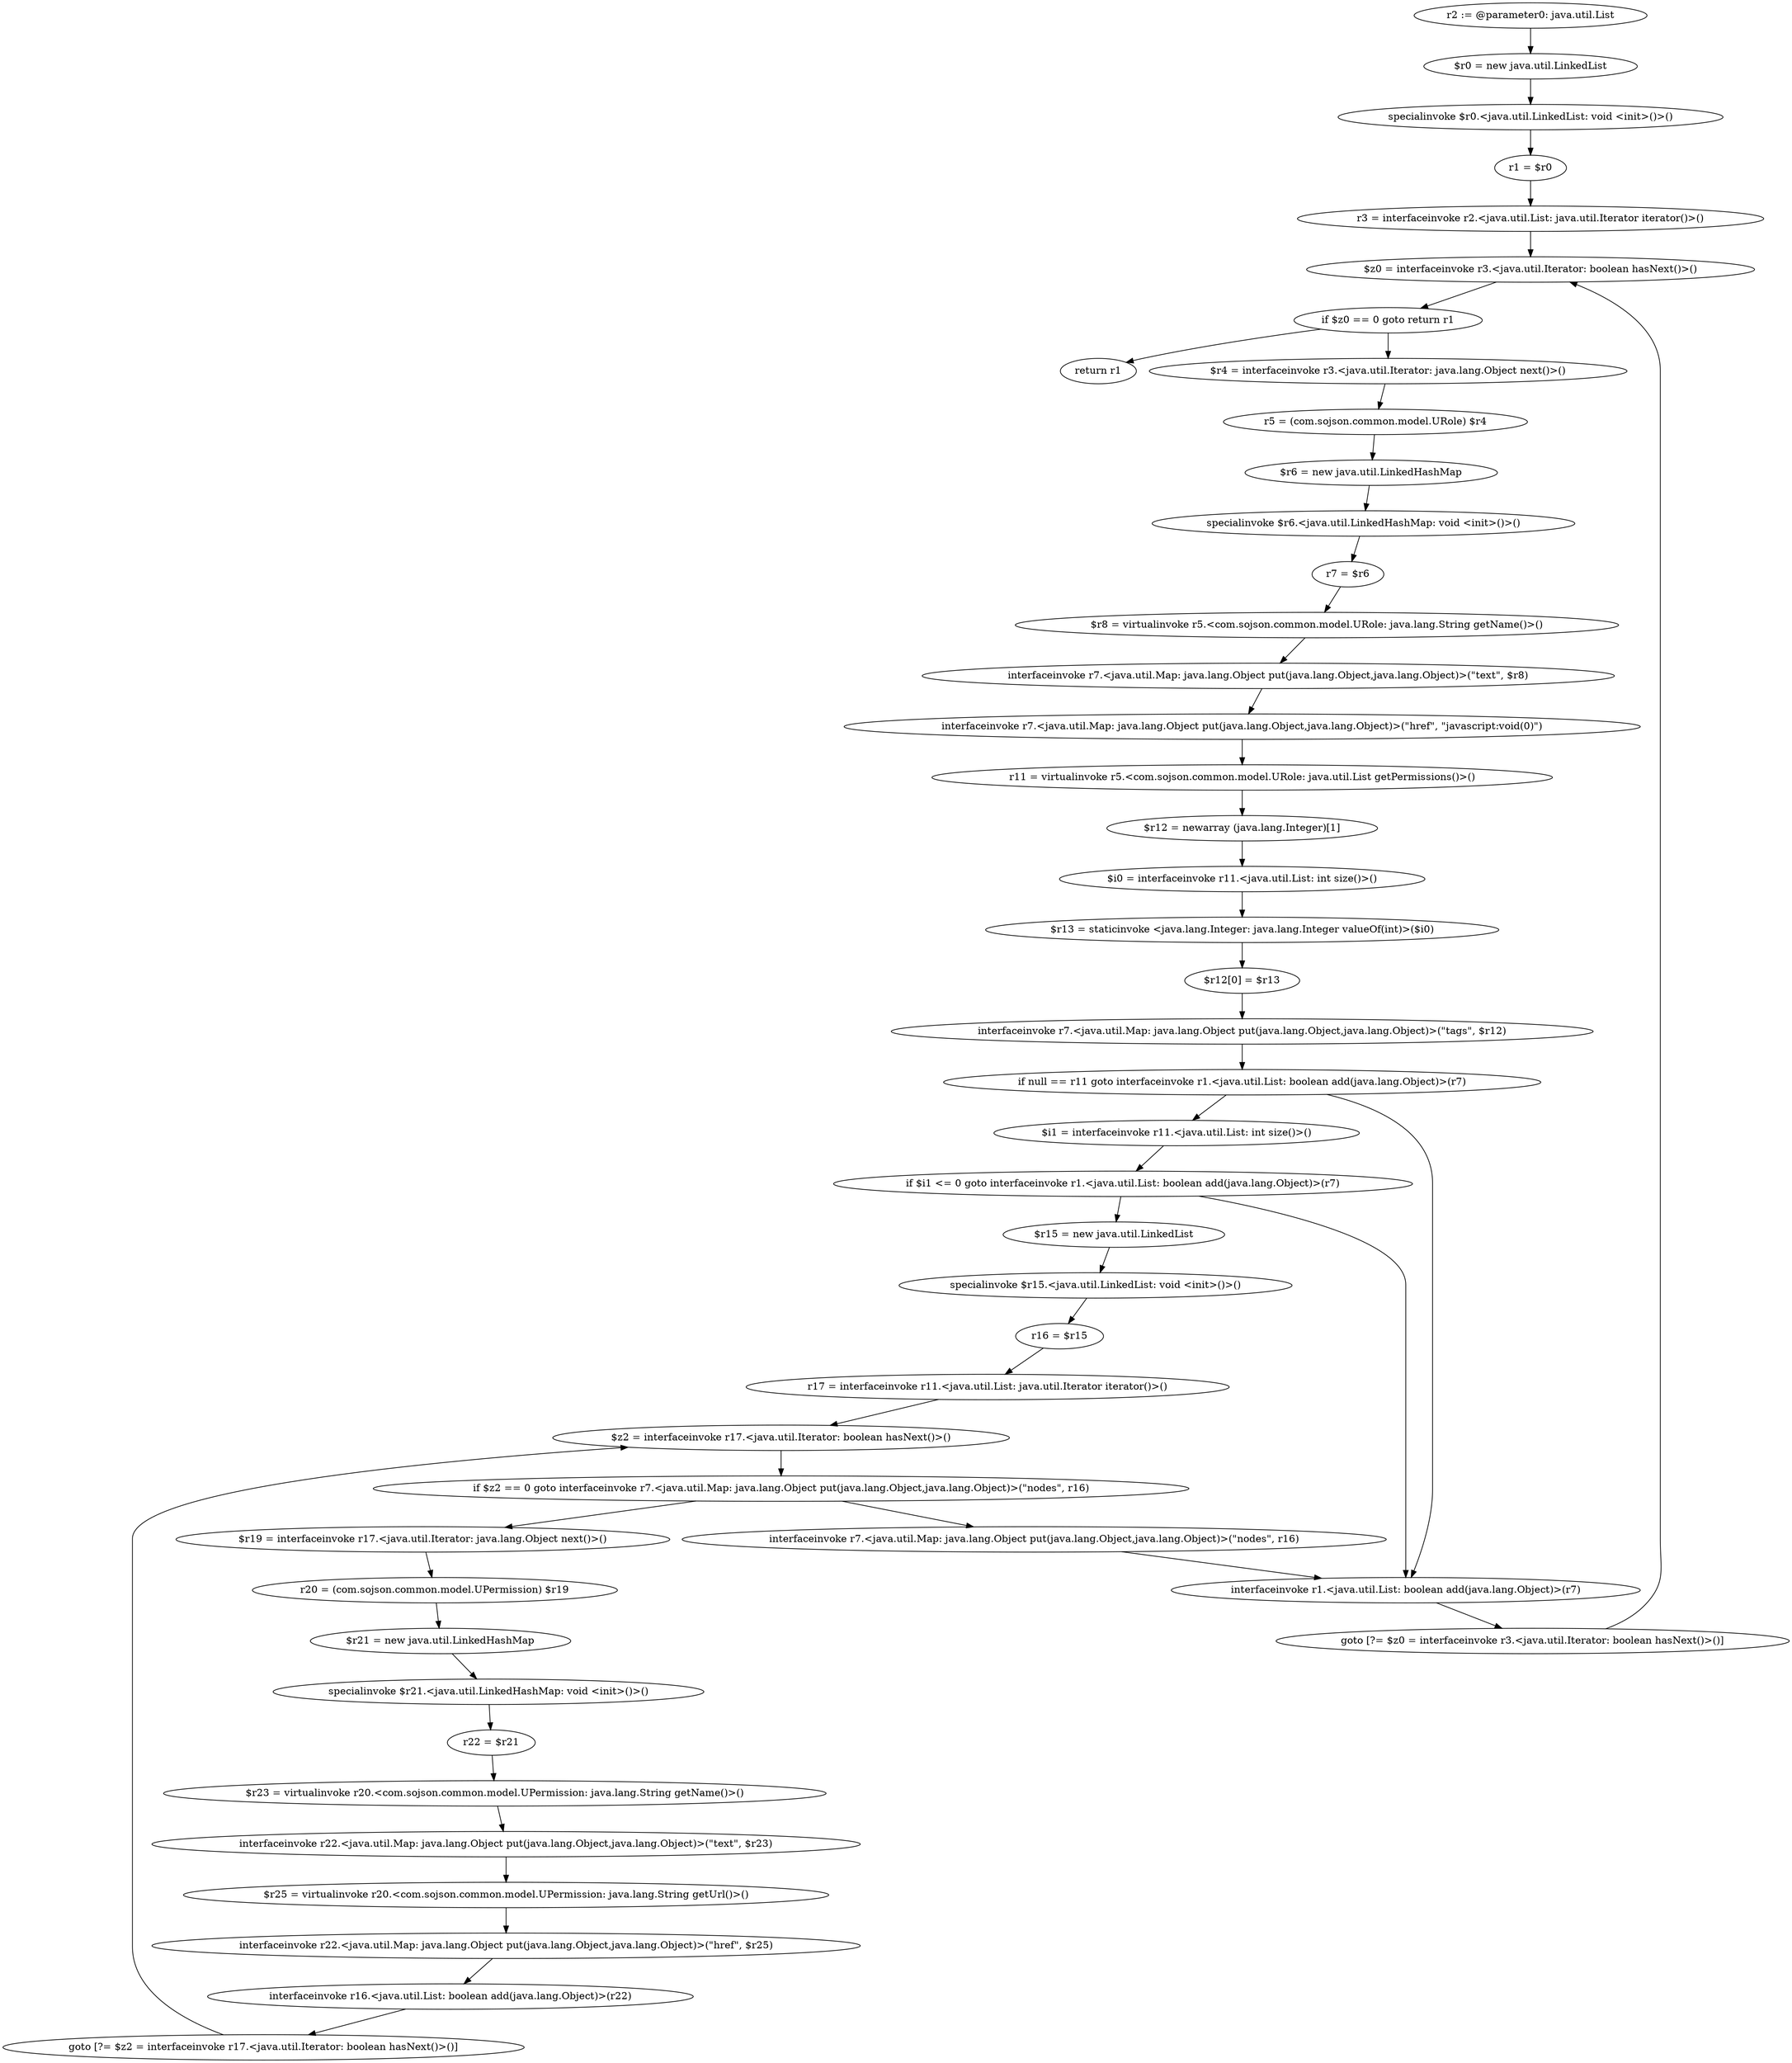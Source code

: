digraph "unitGraph" {
    "r2 := @parameter0: java.util.List"
    "$r0 = new java.util.LinkedList"
    "specialinvoke $r0.<java.util.LinkedList: void <init>()>()"
    "r1 = $r0"
    "r3 = interfaceinvoke r2.<java.util.List: java.util.Iterator iterator()>()"
    "$z0 = interfaceinvoke r3.<java.util.Iterator: boolean hasNext()>()"
    "if $z0 == 0 goto return r1"
    "$r4 = interfaceinvoke r3.<java.util.Iterator: java.lang.Object next()>()"
    "r5 = (com.sojson.common.model.URole) $r4"
    "$r6 = new java.util.LinkedHashMap"
    "specialinvoke $r6.<java.util.LinkedHashMap: void <init>()>()"
    "r7 = $r6"
    "$r8 = virtualinvoke r5.<com.sojson.common.model.URole: java.lang.String getName()>()"
    "interfaceinvoke r7.<java.util.Map: java.lang.Object put(java.lang.Object,java.lang.Object)>(\"text\", $r8)"
    "interfaceinvoke r7.<java.util.Map: java.lang.Object put(java.lang.Object,java.lang.Object)>(\"href\", \"javascript:void(0)\")"
    "r11 = virtualinvoke r5.<com.sojson.common.model.URole: java.util.List getPermissions()>()"
    "$r12 = newarray (java.lang.Integer)[1]"
    "$i0 = interfaceinvoke r11.<java.util.List: int size()>()"
    "$r13 = staticinvoke <java.lang.Integer: java.lang.Integer valueOf(int)>($i0)"
    "$r12[0] = $r13"
    "interfaceinvoke r7.<java.util.Map: java.lang.Object put(java.lang.Object,java.lang.Object)>(\"tags\", $r12)"
    "if null == r11 goto interfaceinvoke r1.<java.util.List: boolean add(java.lang.Object)>(r7)"
    "$i1 = interfaceinvoke r11.<java.util.List: int size()>()"
    "if $i1 <= 0 goto interfaceinvoke r1.<java.util.List: boolean add(java.lang.Object)>(r7)"
    "$r15 = new java.util.LinkedList"
    "specialinvoke $r15.<java.util.LinkedList: void <init>()>()"
    "r16 = $r15"
    "r17 = interfaceinvoke r11.<java.util.List: java.util.Iterator iterator()>()"
    "$z2 = interfaceinvoke r17.<java.util.Iterator: boolean hasNext()>()"
    "if $z2 == 0 goto interfaceinvoke r7.<java.util.Map: java.lang.Object put(java.lang.Object,java.lang.Object)>(\"nodes\", r16)"
    "$r19 = interfaceinvoke r17.<java.util.Iterator: java.lang.Object next()>()"
    "r20 = (com.sojson.common.model.UPermission) $r19"
    "$r21 = new java.util.LinkedHashMap"
    "specialinvoke $r21.<java.util.LinkedHashMap: void <init>()>()"
    "r22 = $r21"
    "$r23 = virtualinvoke r20.<com.sojson.common.model.UPermission: java.lang.String getName()>()"
    "interfaceinvoke r22.<java.util.Map: java.lang.Object put(java.lang.Object,java.lang.Object)>(\"text\", $r23)"
    "$r25 = virtualinvoke r20.<com.sojson.common.model.UPermission: java.lang.String getUrl()>()"
    "interfaceinvoke r22.<java.util.Map: java.lang.Object put(java.lang.Object,java.lang.Object)>(\"href\", $r25)"
    "interfaceinvoke r16.<java.util.List: boolean add(java.lang.Object)>(r22)"
    "goto [?= $z2 = interfaceinvoke r17.<java.util.Iterator: boolean hasNext()>()]"
    "interfaceinvoke r7.<java.util.Map: java.lang.Object put(java.lang.Object,java.lang.Object)>(\"nodes\", r16)"
    "interfaceinvoke r1.<java.util.List: boolean add(java.lang.Object)>(r7)"
    "goto [?= $z0 = interfaceinvoke r3.<java.util.Iterator: boolean hasNext()>()]"
    "return r1"
    "r2 := @parameter0: java.util.List"->"$r0 = new java.util.LinkedList";
    "$r0 = new java.util.LinkedList"->"specialinvoke $r0.<java.util.LinkedList: void <init>()>()";
    "specialinvoke $r0.<java.util.LinkedList: void <init>()>()"->"r1 = $r0";
    "r1 = $r0"->"r3 = interfaceinvoke r2.<java.util.List: java.util.Iterator iterator()>()";
    "r3 = interfaceinvoke r2.<java.util.List: java.util.Iterator iterator()>()"->"$z0 = interfaceinvoke r3.<java.util.Iterator: boolean hasNext()>()";
    "$z0 = interfaceinvoke r3.<java.util.Iterator: boolean hasNext()>()"->"if $z0 == 0 goto return r1";
    "if $z0 == 0 goto return r1"->"$r4 = interfaceinvoke r3.<java.util.Iterator: java.lang.Object next()>()";
    "if $z0 == 0 goto return r1"->"return r1";
    "$r4 = interfaceinvoke r3.<java.util.Iterator: java.lang.Object next()>()"->"r5 = (com.sojson.common.model.URole) $r4";
    "r5 = (com.sojson.common.model.URole) $r4"->"$r6 = new java.util.LinkedHashMap";
    "$r6 = new java.util.LinkedHashMap"->"specialinvoke $r6.<java.util.LinkedHashMap: void <init>()>()";
    "specialinvoke $r6.<java.util.LinkedHashMap: void <init>()>()"->"r7 = $r6";
    "r7 = $r6"->"$r8 = virtualinvoke r5.<com.sojson.common.model.URole: java.lang.String getName()>()";
    "$r8 = virtualinvoke r5.<com.sojson.common.model.URole: java.lang.String getName()>()"->"interfaceinvoke r7.<java.util.Map: java.lang.Object put(java.lang.Object,java.lang.Object)>(\"text\", $r8)";
    "interfaceinvoke r7.<java.util.Map: java.lang.Object put(java.lang.Object,java.lang.Object)>(\"text\", $r8)"->"interfaceinvoke r7.<java.util.Map: java.lang.Object put(java.lang.Object,java.lang.Object)>(\"href\", \"javascript:void(0)\")";
    "interfaceinvoke r7.<java.util.Map: java.lang.Object put(java.lang.Object,java.lang.Object)>(\"href\", \"javascript:void(0)\")"->"r11 = virtualinvoke r5.<com.sojson.common.model.URole: java.util.List getPermissions()>()";
    "r11 = virtualinvoke r5.<com.sojson.common.model.URole: java.util.List getPermissions()>()"->"$r12 = newarray (java.lang.Integer)[1]";
    "$r12 = newarray (java.lang.Integer)[1]"->"$i0 = interfaceinvoke r11.<java.util.List: int size()>()";
    "$i0 = interfaceinvoke r11.<java.util.List: int size()>()"->"$r13 = staticinvoke <java.lang.Integer: java.lang.Integer valueOf(int)>($i0)";
    "$r13 = staticinvoke <java.lang.Integer: java.lang.Integer valueOf(int)>($i0)"->"$r12[0] = $r13";
    "$r12[0] = $r13"->"interfaceinvoke r7.<java.util.Map: java.lang.Object put(java.lang.Object,java.lang.Object)>(\"tags\", $r12)";
    "interfaceinvoke r7.<java.util.Map: java.lang.Object put(java.lang.Object,java.lang.Object)>(\"tags\", $r12)"->"if null == r11 goto interfaceinvoke r1.<java.util.List: boolean add(java.lang.Object)>(r7)";
    "if null == r11 goto interfaceinvoke r1.<java.util.List: boolean add(java.lang.Object)>(r7)"->"$i1 = interfaceinvoke r11.<java.util.List: int size()>()";
    "if null == r11 goto interfaceinvoke r1.<java.util.List: boolean add(java.lang.Object)>(r7)"->"interfaceinvoke r1.<java.util.List: boolean add(java.lang.Object)>(r7)";
    "$i1 = interfaceinvoke r11.<java.util.List: int size()>()"->"if $i1 <= 0 goto interfaceinvoke r1.<java.util.List: boolean add(java.lang.Object)>(r7)";
    "if $i1 <= 0 goto interfaceinvoke r1.<java.util.List: boolean add(java.lang.Object)>(r7)"->"$r15 = new java.util.LinkedList";
    "if $i1 <= 0 goto interfaceinvoke r1.<java.util.List: boolean add(java.lang.Object)>(r7)"->"interfaceinvoke r1.<java.util.List: boolean add(java.lang.Object)>(r7)";
    "$r15 = new java.util.LinkedList"->"specialinvoke $r15.<java.util.LinkedList: void <init>()>()";
    "specialinvoke $r15.<java.util.LinkedList: void <init>()>()"->"r16 = $r15";
    "r16 = $r15"->"r17 = interfaceinvoke r11.<java.util.List: java.util.Iterator iterator()>()";
    "r17 = interfaceinvoke r11.<java.util.List: java.util.Iterator iterator()>()"->"$z2 = interfaceinvoke r17.<java.util.Iterator: boolean hasNext()>()";
    "$z2 = interfaceinvoke r17.<java.util.Iterator: boolean hasNext()>()"->"if $z2 == 0 goto interfaceinvoke r7.<java.util.Map: java.lang.Object put(java.lang.Object,java.lang.Object)>(\"nodes\", r16)";
    "if $z2 == 0 goto interfaceinvoke r7.<java.util.Map: java.lang.Object put(java.lang.Object,java.lang.Object)>(\"nodes\", r16)"->"$r19 = interfaceinvoke r17.<java.util.Iterator: java.lang.Object next()>()";
    "if $z2 == 0 goto interfaceinvoke r7.<java.util.Map: java.lang.Object put(java.lang.Object,java.lang.Object)>(\"nodes\", r16)"->"interfaceinvoke r7.<java.util.Map: java.lang.Object put(java.lang.Object,java.lang.Object)>(\"nodes\", r16)";
    "$r19 = interfaceinvoke r17.<java.util.Iterator: java.lang.Object next()>()"->"r20 = (com.sojson.common.model.UPermission) $r19";
    "r20 = (com.sojson.common.model.UPermission) $r19"->"$r21 = new java.util.LinkedHashMap";
    "$r21 = new java.util.LinkedHashMap"->"specialinvoke $r21.<java.util.LinkedHashMap: void <init>()>()";
    "specialinvoke $r21.<java.util.LinkedHashMap: void <init>()>()"->"r22 = $r21";
    "r22 = $r21"->"$r23 = virtualinvoke r20.<com.sojson.common.model.UPermission: java.lang.String getName()>()";
    "$r23 = virtualinvoke r20.<com.sojson.common.model.UPermission: java.lang.String getName()>()"->"interfaceinvoke r22.<java.util.Map: java.lang.Object put(java.lang.Object,java.lang.Object)>(\"text\", $r23)";
    "interfaceinvoke r22.<java.util.Map: java.lang.Object put(java.lang.Object,java.lang.Object)>(\"text\", $r23)"->"$r25 = virtualinvoke r20.<com.sojson.common.model.UPermission: java.lang.String getUrl()>()";
    "$r25 = virtualinvoke r20.<com.sojson.common.model.UPermission: java.lang.String getUrl()>()"->"interfaceinvoke r22.<java.util.Map: java.lang.Object put(java.lang.Object,java.lang.Object)>(\"href\", $r25)";
    "interfaceinvoke r22.<java.util.Map: java.lang.Object put(java.lang.Object,java.lang.Object)>(\"href\", $r25)"->"interfaceinvoke r16.<java.util.List: boolean add(java.lang.Object)>(r22)";
    "interfaceinvoke r16.<java.util.List: boolean add(java.lang.Object)>(r22)"->"goto [?= $z2 = interfaceinvoke r17.<java.util.Iterator: boolean hasNext()>()]";
    "goto [?= $z2 = interfaceinvoke r17.<java.util.Iterator: boolean hasNext()>()]"->"$z2 = interfaceinvoke r17.<java.util.Iterator: boolean hasNext()>()";
    "interfaceinvoke r7.<java.util.Map: java.lang.Object put(java.lang.Object,java.lang.Object)>(\"nodes\", r16)"->"interfaceinvoke r1.<java.util.List: boolean add(java.lang.Object)>(r7)";
    "interfaceinvoke r1.<java.util.List: boolean add(java.lang.Object)>(r7)"->"goto [?= $z0 = interfaceinvoke r3.<java.util.Iterator: boolean hasNext()>()]";
    "goto [?= $z0 = interfaceinvoke r3.<java.util.Iterator: boolean hasNext()>()]"->"$z0 = interfaceinvoke r3.<java.util.Iterator: boolean hasNext()>()";
}
